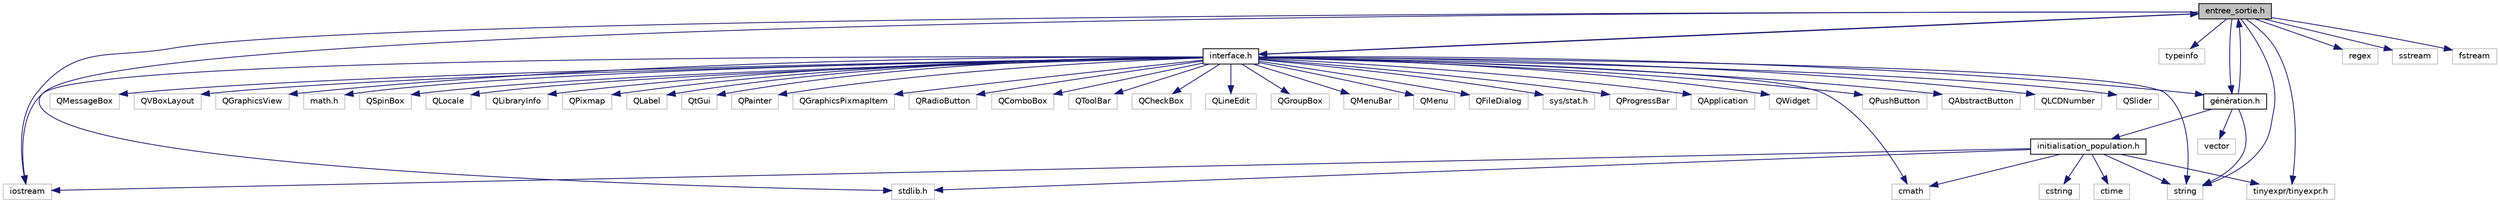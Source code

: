 digraph "entree_sortie.h"
{
  edge [fontname="Helvetica",fontsize="10",labelfontname="Helvetica",labelfontsize="10"];
  node [fontname="Helvetica",fontsize="10",shape=record];
  Node0 [label="entree_sortie.h",height=0.2,width=0.4,color="black", fillcolor="grey75", style="filled", fontcolor="black"];
  Node0 -> Node1 [color="midnightblue",fontsize="10",style="solid",fontname="Helvetica"];
  Node1 [label="string",height=0.2,width=0.4,color="grey75", fillcolor="white", style="filled"];
  Node0 -> Node2 [color="midnightblue",fontsize="10",style="solid",fontname="Helvetica"];
  Node2 [label="stdlib.h",height=0.2,width=0.4,color="grey75", fillcolor="white", style="filled"];
  Node0 -> Node3 [color="midnightblue",fontsize="10",style="solid",fontname="Helvetica"];
  Node3 [label="iostream",height=0.2,width=0.4,color="grey75", fillcolor="white", style="filled"];
  Node0 -> Node4 [color="midnightblue",fontsize="10",style="solid",fontname="Helvetica"];
  Node4 [label="typeinfo",height=0.2,width=0.4,color="grey75", fillcolor="white", style="filled"];
  Node0 -> Node5 [color="midnightblue",fontsize="10",style="solid",fontname="Helvetica"];
  Node5 [label="interface.h",height=0.2,width=0.4,color="black", fillcolor="white", style="filled",URL="$interface_8h_source.html"];
  Node5 -> Node1 [color="midnightblue",fontsize="10",style="solid",fontname="Helvetica"];
  Node5 -> Node3 [color="midnightblue",fontsize="10",style="solid",fontname="Helvetica"];
  Node5 -> Node6 [color="midnightblue",fontsize="10",style="solid",fontname="Helvetica"];
  Node6 [label="QProgressBar",height=0.2,width=0.4,color="grey75", fillcolor="white", style="filled"];
  Node5 -> Node7 [color="midnightblue",fontsize="10",style="solid",fontname="Helvetica"];
  Node7 [label="QApplication",height=0.2,width=0.4,color="grey75", fillcolor="white", style="filled"];
  Node5 -> Node8 [color="midnightblue",fontsize="10",style="solid",fontname="Helvetica"];
  Node8 [label="QWidget",height=0.2,width=0.4,color="grey75", fillcolor="white", style="filled"];
  Node5 -> Node9 [color="midnightblue",fontsize="10",style="solid",fontname="Helvetica"];
  Node9 [label="QPushButton",height=0.2,width=0.4,color="grey75", fillcolor="white", style="filled"];
  Node5 -> Node10 [color="midnightblue",fontsize="10",style="solid",fontname="Helvetica"];
  Node10 [label="QAbstractButton",height=0.2,width=0.4,color="grey75", fillcolor="white", style="filled"];
  Node5 -> Node11 [color="midnightblue",fontsize="10",style="solid",fontname="Helvetica"];
  Node11 [label="QLCDNumber",height=0.2,width=0.4,color="grey75", fillcolor="white", style="filled"];
  Node5 -> Node12 [color="midnightblue",fontsize="10",style="solid",fontname="Helvetica"];
  Node12 [label="QSlider",height=0.2,width=0.4,color="grey75", fillcolor="white", style="filled"];
  Node5 -> Node13 [color="midnightblue",fontsize="10",style="solid",fontname="Helvetica"];
  Node13 [label="QMessageBox",height=0.2,width=0.4,color="grey75", fillcolor="white", style="filled"];
  Node5 -> Node14 [color="midnightblue",fontsize="10",style="solid",fontname="Helvetica"];
  Node14 [label="QVBoxLayout",height=0.2,width=0.4,color="grey75", fillcolor="white", style="filled"];
  Node5 -> Node15 [color="midnightblue",fontsize="10",style="solid",fontname="Helvetica"];
  Node15 [label="QGraphicsView",height=0.2,width=0.4,color="grey75", fillcolor="white", style="filled"];
  Node5 -> Node16 [color="midnightblue",fontsize="10",style="solid",fontname="Helvetica"];
  Node16 [label="math.h",height=0.2,width=0.4,color="grey75", fillcolor="white", style="filled"];
  Node5 -> Node17 [color="midnightblue",fontsize="10",style="solid",fontname="Helvetica"];
  Node17 [label="QSpinBox",height=0.2,width=0.4,color="grey75", fillcolor="white", style="filled"];
  Node5 -> Node18 [color="midnightblue",fontsize="10",style="solid",fontname="Helvetica"];
  Node18 [label="cmath",height=0.2,width=0.4,color="grey75", fillcolor="white", style="filled"];
  Node5 -> Node19 [color="midnightblue",fontsize="10",style="solid",fontname="Helvetica"];
  Node19 [label="QLocale",height=0.2,width=0.4,color="grey75", fillcolor="white", style="filled"];
  Node5 -> Node20 [color="midnightblue",fontsize="10",style="solid",fontname="Helvetica"];
  Node20 [label="QLibraryInfo",height=0.2,width=0.4,color="grey75", fillcolor="white", style="filled"];
  Node5 -> Node21 [color="midnightblue",fontsize="10",style="solid",fontname="Helvetica"];
  Node21 [label="QPixmap",height=0.2,width=0.4,color="grey75", fillcolor="white", style="filled"];
  Node5 -> Node22 [color="midnightblue",fontsize="10",style="solid",fontname="Helvetica"];
  Node22 [label="QLabel",height=0.2,width=0.4,color="grey75", fillcolor="white", style="filled"];
  Node5 -> Node23 [color="midnightblue",fontsize="10",style="solid",fontname="Helvetica"];
  Node23 [label="QtGui",height=0.2,width=0.4,color="grey75", fillcolor="white", style="filled"];
  Node5 -> Node24 [color="midnightblue",fontsize="10",style="solid",fontname="Helvetica"];
  Node24 [label="QPainter",height=0.2,width=0.4,color="grey75", fillcolor="white", style="filled"];
  Node5 -> Node25 [color="midnightblue",fontsize="10",style="solid",fontname="Helvetica"];
  Node25 [label="QGraphicsPixmapItem",height=0.2,width=0.4,color="grey75", fillcolor="white", style="filled"];
  Node5 -> Node26 [color="midnightblue",fontsize="10",style="solid",fontname="Helvetica"];
  Node26 [label="QRadioButton",height=0.2,width=0.4,color="grey75", fillcolor="white", style="filled"];
  Node5 -> Node27 [color="midnightblue",fontsize="10",style="solid",fontname="Helvetica"];
  Node27 [label="QComboBox",height=0.2,width=0.4,color="grey75", fillcolor="white", style="filled"];
  Node5 -> Node28 [color="midnightblue",fontsize="10",style="solid",fontname="Helvetica"];
  Node28 [label="QToolBar",height=0.2,width=0.4,color="grey75", fillcolor="white", style="filled"];
  Node5 -> Node29 [color="midnightblue",fontsize="10",style="solid",fontname="Helvetica"];
  Node29 [label="QCheckBox",height=0.2,width=0.4,color="grey75", fillcolor="white", style="filled"];
  Node5 -> Node30 [color="midnightblue",fontsize="10",style="solid",fontname="Helvetica"];
  Node30 [label="QLineEdit",height=0.2,width=0.4,color="grey75", fillcolor="white", style="filled"];
  Node5 -> Node31 [color="midnightblue",fontsize="10",style="solid",fontname="Helvetica"];
  Node31 [label="QGroupBox",height=0.2,width=0.4,color="grey75", fillcolor="white", style="filled"];
  Node5 -> Node32 [color="midnightblue",fontsize="10",style="solid",fontname="Helvetica"];
  Node32 [label="QMenuBar",height=0.2,width=0.4,color="grey75", fillcolor="white", style="filled"];
  Node5 -> Node33 [color="midnightblue",fontsize="10",style="solid",fontname="Helvetica"];
  Node33 [label="QMenu",height=0.2,width=0.4,color="grey75", fillcolor="white", style="filled"];
  Node5 -> Node34 [color="midnightblue",fontsize="10",style="solid",fontname="Helvetica"];
  Node34 [label="QFileDialog",height=0.2,width=0.4,color="grey75", fillcolor="white", style="filled"];
  Node5 -> Node35 [color="midnightblue",fontsize="10",style="solid",fontname="Helvetica"];
  Node35 [label="sys/stat.h",height=0.2,width=0.4,color="grey75", fillcolor="white", style="filled"];
  Node5 -> Node0 [color="midnightblue",fontsize="10",style="solid",fontname="Helvetica"];
  Node5 -> Node36 [color="midnightblue",fontsize="10",style="solid",fontname="Helvetica"];
  Node36 [label="génération.h",height=0.2,width=0.4,color="black", fillcolor="white", style="filled",URL="$g_xC3_xA9n_xC3_xA9ration_8h_source.html"];
  Node36 -> Node37 [color="midnightblue",fontsize="10",style="solid",fontname="Helvetica"];
  Node37 [label="initialisation_population.h",height=0.2,width=0.4,color="black", fillcolor="white", style="filled",URL="$initialisation__population_8h_source.html"];
  Node37 -> Node38 [color="midnightblue",fontsize="10",style="solid",fontname="Helvetica"];
  Node38 [label="cstring",height=0.2,width=0.4,color="grey75", fillcolor="white", style="filled"];
  Node37 -> Node1 [color="midnightblue",fontsize="10",style="solid",fontname="Helvetica"];
  Node37 -> Node18 [color="midnightblue",fontsize="10",style="solid",fontname="Helvetica"];
  Node37 -> Node3 [color="midnightblue",fontsize="10",style="solid",fontname="Helvetica"];
  Node37 -> Node2 [color="midnightblue",fontsize="10",style="solid",fontname="Helvetica"];
  Node37 -> Node39 [color="midnightblue",fontsize="10",style="solid",fontname="Helvetica"];
  Node39 [label="ctime",height=0.2,width=0.4,color="grey75", fillcolor="white", style="filled"];
  Node37 -> Node40 [color="midnightblue",fontsize="10",style="solid",fontname="Helvetica"];
  Node40 [label="tinyexpr/tinyexpr.h",height=0.2,width=0.4,color="grey75", fillcolor="white", style="filled"];
  Node36 -> Node0 [color="midnightblue",fontsize="10",style="solid",fontname="Helvetica"];
  Node36 -> Node1 [color="midnightblue",fontsize="10",style="solid",fontname="Helvetica"];
  Node36 -> Node41 [color="midnightblue",fontsize="10",style="solid",fontname="Helvetica"];
  Node41 [label="vector",height=0.2,width=0.4,color="grey75", fillcolor="white", style="filled"];
  Node0 -> Node36 [color="midnightblue",fontsize="10",style="solid",fontname="Helvetica"];
  Node0 -> Node40 [color="midnightblue",fontsize="10",style="solid",fontname="Helvetica"];
  Node0 -> Node42 [color="midnightblue",fontsize="10",style="solid",fontname="Helvetica"];
  Node42 [label="regex",height=0.2,width=0.4,color="grey75", fillcolor="white", style="filled"];
  Node0 -> Node43 [color="midnightblue",fontsize="10",style="solid",fontname="Helvetica"];
  Node43 [label="sstream",height=0.2,width=0.4,color="grey75", fillcolor="white", style="filled"];
  Node0 -> Node44 [color="midnightblue",fontsize="10",style="solid",fontname="Helvetica"];
  Node44 [label="fstream",height=0.2,width=0.4,color="grey75", fillcolor="white", style="filled"];
}
